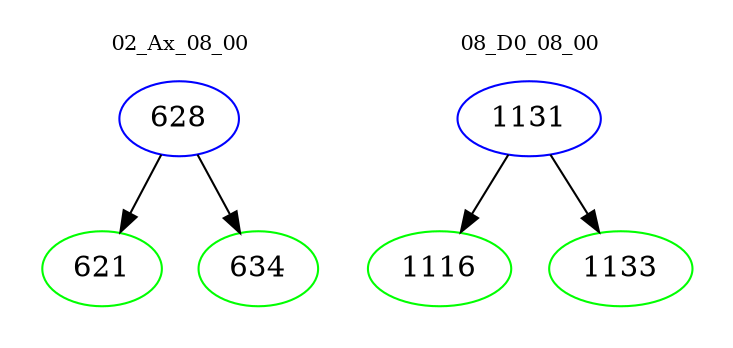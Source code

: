 digraph{
subgraph cluster_0 {
color = white
label = "02_Ax_08_00";
fontsize=10;
T0_628 [label="628", color="blue"]
T0_628 -> T0_621 [color="black"]
T0_621 [label="621", color="green"]
T0_628 -> T0_634 [color="black"]
T0_634 [label="634", color="green"]
}
subgraph cluster_1 {
color = white
label = "08_D0_08_00";
fontsize=10;
T1_1131 [label="1131", color="blue"]
T1_1131 -> T1_1116 [color="black"]
T1_1116 [label="1116", color="green"]
T1_1131 -> T1_1133 [color="black"]
T1_1133 [label="1133", color="green"]
}
}
